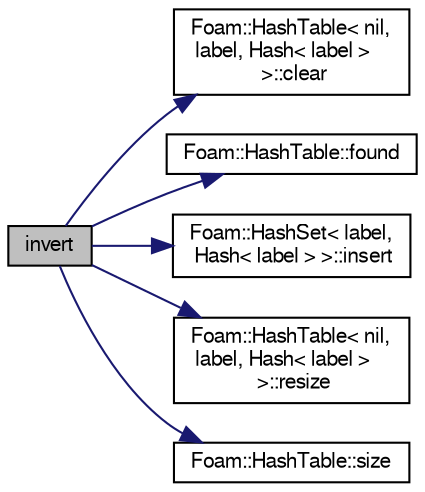 digraph "invert"
{
  bgcolor="transparent";
  edge [fontname="FreeSans",fontsize="10",labelfontname="FreeSans",labelfontsize="10"];
  node [fontname="FreeSans",fontsize="10",shape=record];
  rankdir="LR";
  Node2541 [label="invert",height=0.2,width=0.4,color="black", fillcolor="grey75", style="filled", fontcolor="black"];
  Node2541 -> Node2542 [color="midnightblue",fontsize="10",style="solid",fontname="FreeSans"];
  Node2542 [label="Foam::HashTable\< nil,\l label, Hash\< label \>\l \>::clear",height=0.2,width=0.4,color="black",URL="$a25702.html#ac8bb3912a3ce86b15842e79d0b421204",tooltip="Clear all entries from table. "];
  Node2541 -> Node2543 [color="midnightblue",fontsize="10",style="solid",fontname="FreeSans"];
  Node2543 [label="Foam::HashTable::found",height=0.2,width=0.4,color="black",URL="$a25702.html#a9a7a02c333e3e98344a1e5b891c4d985",tooltip="Return true if hashedEntry is found in table. "];
  Node2541 -> Node2544 [color="midnightblue",fontsize="10",style="solid",fontname="FreeSans"];
  Node2544 [label="Foam::HashSet\< label,\l Hash\< label \> \>::insert",height=0.2,width=0.4,color="black",URL="$a25690.html#a49f0753d9652681fc3a81f59951a0ad7",tooltip="Insert a new entry. "];
  Node2541 -> Node2545 [color="midnightblue",fontsize="10",style="solid",fontname="FreeSans"];
  Node2545 [label="Foam::HashTable\< nil,\l label, Hash\< label \>\l \>::resize",height=0.2,width=0.4,color="black",URL="$a25702.html#ae697ea15032f01f89988bb8ada677832",tooltip="Resize the hash table for efficiency. "];
  Node2541 -> Node2546 [color="midnightblue",fontsize="10",style="solid",fontname="FreeSans"];
  Node2546 [label="Foam::HashTable::size",height=0.2,width=0.4,color="black",URL="$a25702.html#a47b3bf30da1eb3ab8076b5fbe00e0494",tooltip="Return number of elements in table. "];
}
